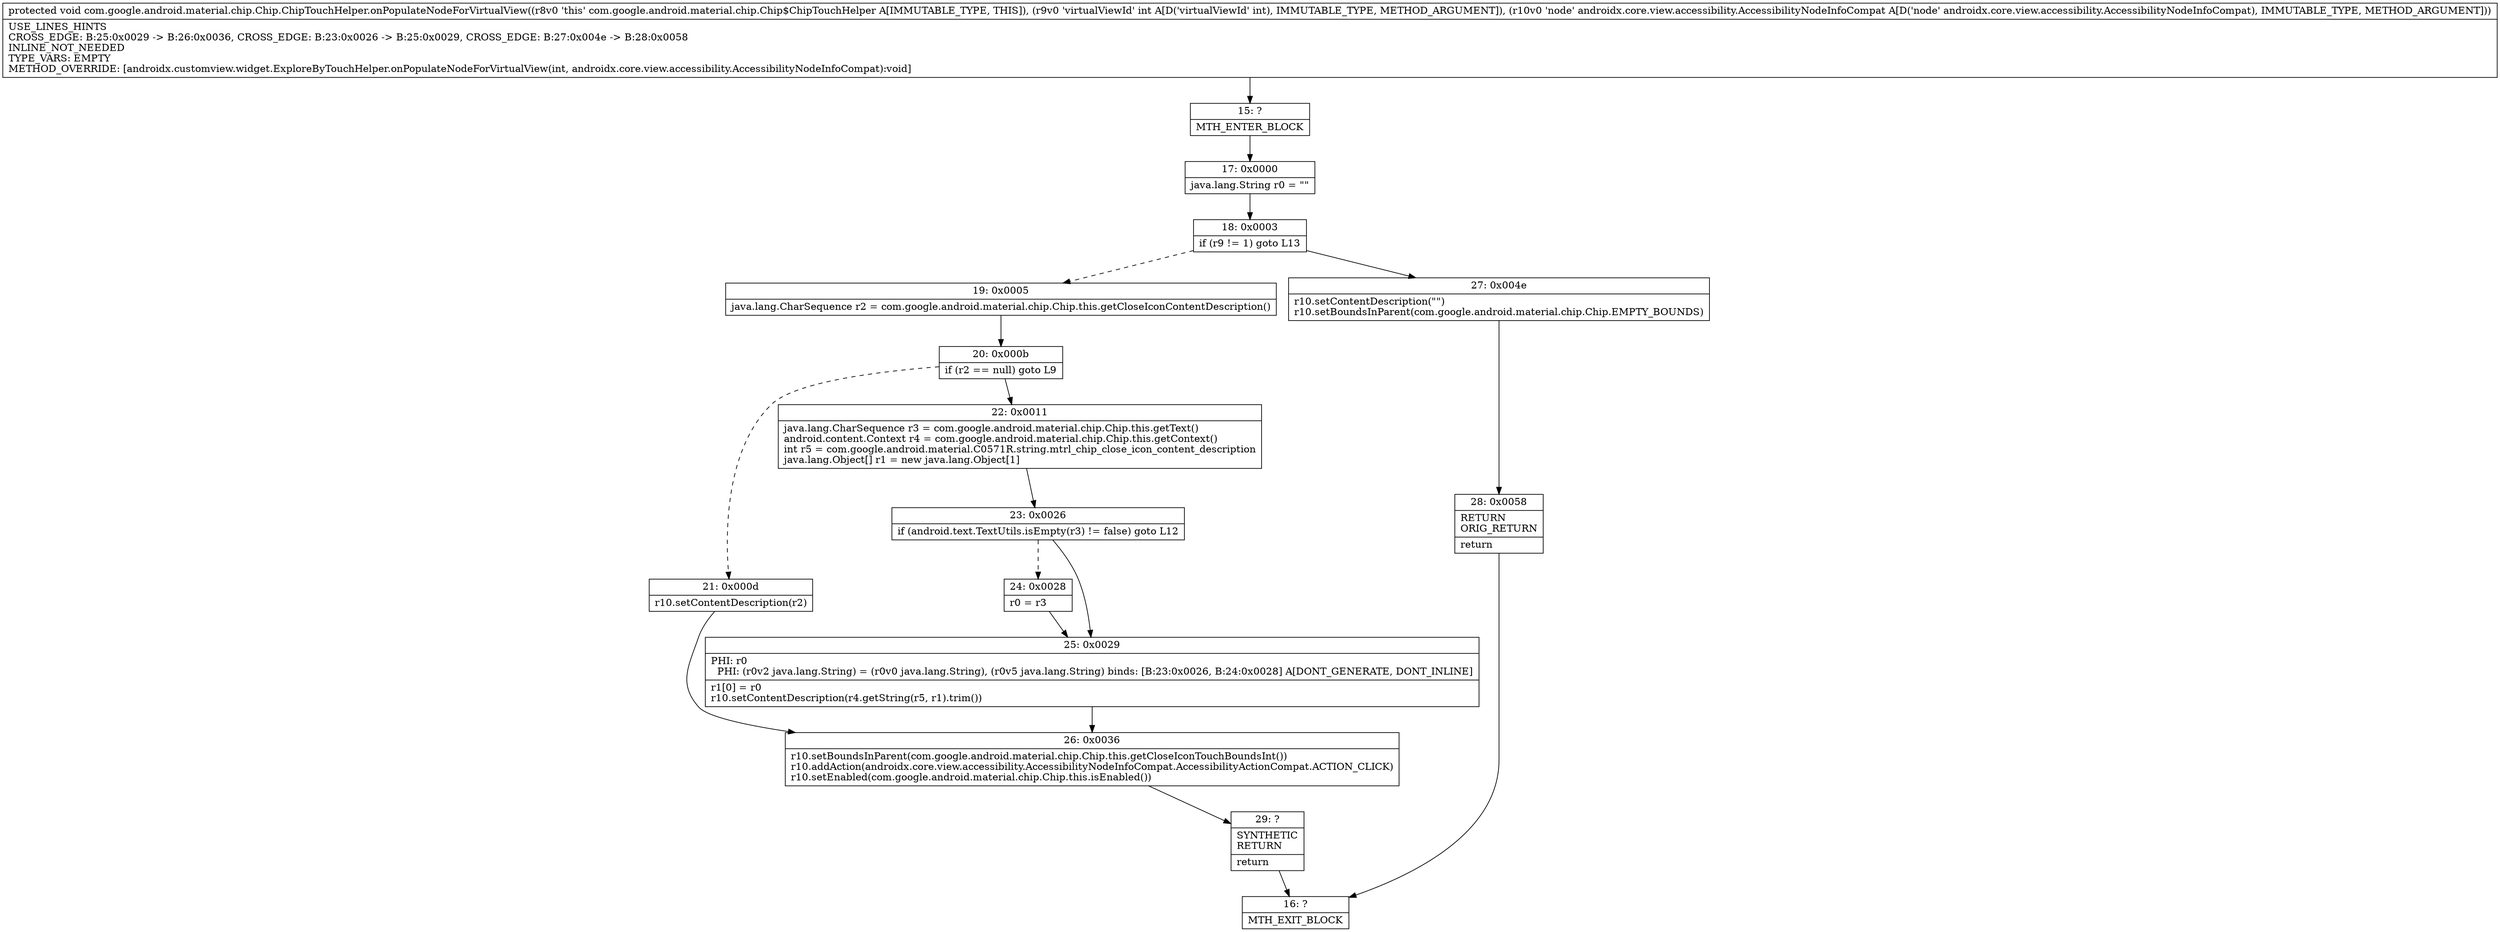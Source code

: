 digraph "CFG forcom.google.android.material.chip.Chip.ChipTouchHelper.onPopulateNodeForVirtualView(ILandroidx\/core\/view\/accessibility\/AccessibilityNodeInfoCompat;)V" {
Node_15 [shape=record,label="{15\:\ ?|MTH_ENTER_BLOCK\l}"];
Node_17 [shape=record,label="{17\:\ 0x0000|java.lang.String r0 = \"\"\l}"];
Node_18 [shape=record,label="{18\:\ 0x0003|if (r9 != 1) goto L13\l}"];
Node_19 [shape=record,label="{19\:\ 0x0005|java.lang.CharSequence r2 = com.google.android.material.chip.Chip.this.getCloseIconContentDescription()\l}"];
Node_20 [shape=record,label="{20\:\ 0x000b|if (r2 == null) goto L9\l}"];
Node_21 [shape=record,label="{21\:\ 0x000d|r10.setContentDescription(r2)\l}"];
Node_26 [shape=record,label="{26\:\ 0x0036|r10.setBoundsInParent(com.google.android.material.chip.Chip.this.getCloseIconTouchBoundsInt())\lr10.addAction(androidx.core.view.accessibility.AccessibilityNodeInfoCompat.AccessibilityActionCompat.ACTION_CLICK)\lr10.setEnabled(com.google.android.material.chip.Chip.this.isEnabled())\l}"];
Node_29 [shape=record,label="{29\:\ ?|SYNTHETIC\lRETURN\l|return\l}"];
Node_16 [shape=record,label="{16\:\ ?|MTH_EXIT_BLOCK\l}"];
Node_22 [shape=record,label="{22\:\ 0x0011|java.lang.CharSequence r3 = com.google.android.material.chip.Chip.this.getText()\landroid.content.Context r4 = com.google.android.material.chip.Chip.this.getContext()\lint r5 = com.google.android.material.C0571R.string.mtrl_chip_close_icon_content_description\ljava.lang.Object[] r1 = new java.lang.Object[1]\l}"];
Node_23 [shape=record,label="{23\:\ 0x0026|if (android.text.TextUtils.isEmpty(r3) != false) goto L12\l}"];
Node_24 [shape=record,label="{24\:\ 0x0028|r0 = r3\l}"];
Node_25 [shape=record,label="{25\:\ 0x0029|PHI: r0 \l  PHI: (r0v2 java.lang.String) = (r0v0 java.lang.String), (r0v5 java.lang.String) binds: [B:23:0x0026, B:24:0x0028] A[DONT_GENERATE, DONT_INLINE]\l|r1[0] = r0\lr10.setContentDescription(r4.getString(r5, r1).trim())\l}"];
Node_27 [shape=record,label="{27\:\ 0x004e|r10.setContentDescription(\"\")\lr10.setBoundsInParent(com.google.android.material.chip.Chip.EMPTY_BOUNDS)\l}"];
Node_28 [shape=record,label="{28\:\ 0x0058|RETURN\lORIG_RETURN\l|return\l}"];
MethodNode[shape=record,label="{protected void com.google.android.material.chip.Chip.ChipTouchHelper.onPopulateNodeForVirtualView((r8v0 'this' com.google.android.material.chip.Chip$ChipTouchHelper A[IMMUTABLE_TYPE, THIS]), (r9v0 'virtualViewId' int A[D('virtualViewId' int), IMMUTABLE_TYPE, METHOD_ARGUMENT]), (r10v0 'node' androidx.core.view.accessibility.AccessibilityNodeInfoCompat A[D('node' androidx.core.view.accessibility.AccessibilityNodeInfoCompat), IMMUTABLE_TYPE, METHOD_ARGUMENT]))  | USE_LINES_HINTS\lCROSS_EDGE: B:25:0x0029 \-\> B:26:0x0036, CROSS_EDGE: B:23:0x0026 \-\> B:25:0x0029, CROSS_EDGE: B:27:0x004e \-\> B:28:0x0058\lINLINE_NOT_NEEDED\lTYPE_VARS: EMPTY\lMETHOD_OVERRIDE: [androidx.customview.widget.ExploreByTouchHelper.onPopulateNodeForVirtualView(int, androidx.core.view.accessibility.AccessibilityNodeInfoCompat):void]\l}"];
MethodNode -> Node_15;Node_15 -> Node_17;
Node_17 -> Node_18;
Node_18 -> Node_19[style=dashed];
Node_18 -> Node_27;
Node_19 -> Node_20;
Node_20 -> Node_21[style=dashed];
Node_20 -> Node_22;
Node_21 -> Node_26;
Node_26 -> Node_29;
Node_29 -> Node_16;
Node_22 -> Node_23;
Node_23 -> Node_24[style=dashed];
Node_23 -> Node_25;
Node_24 -> Node_25;
Node_25 -> Node_26;
Node_27 -> Node_28;
Node_28 -> Node_16;
}

